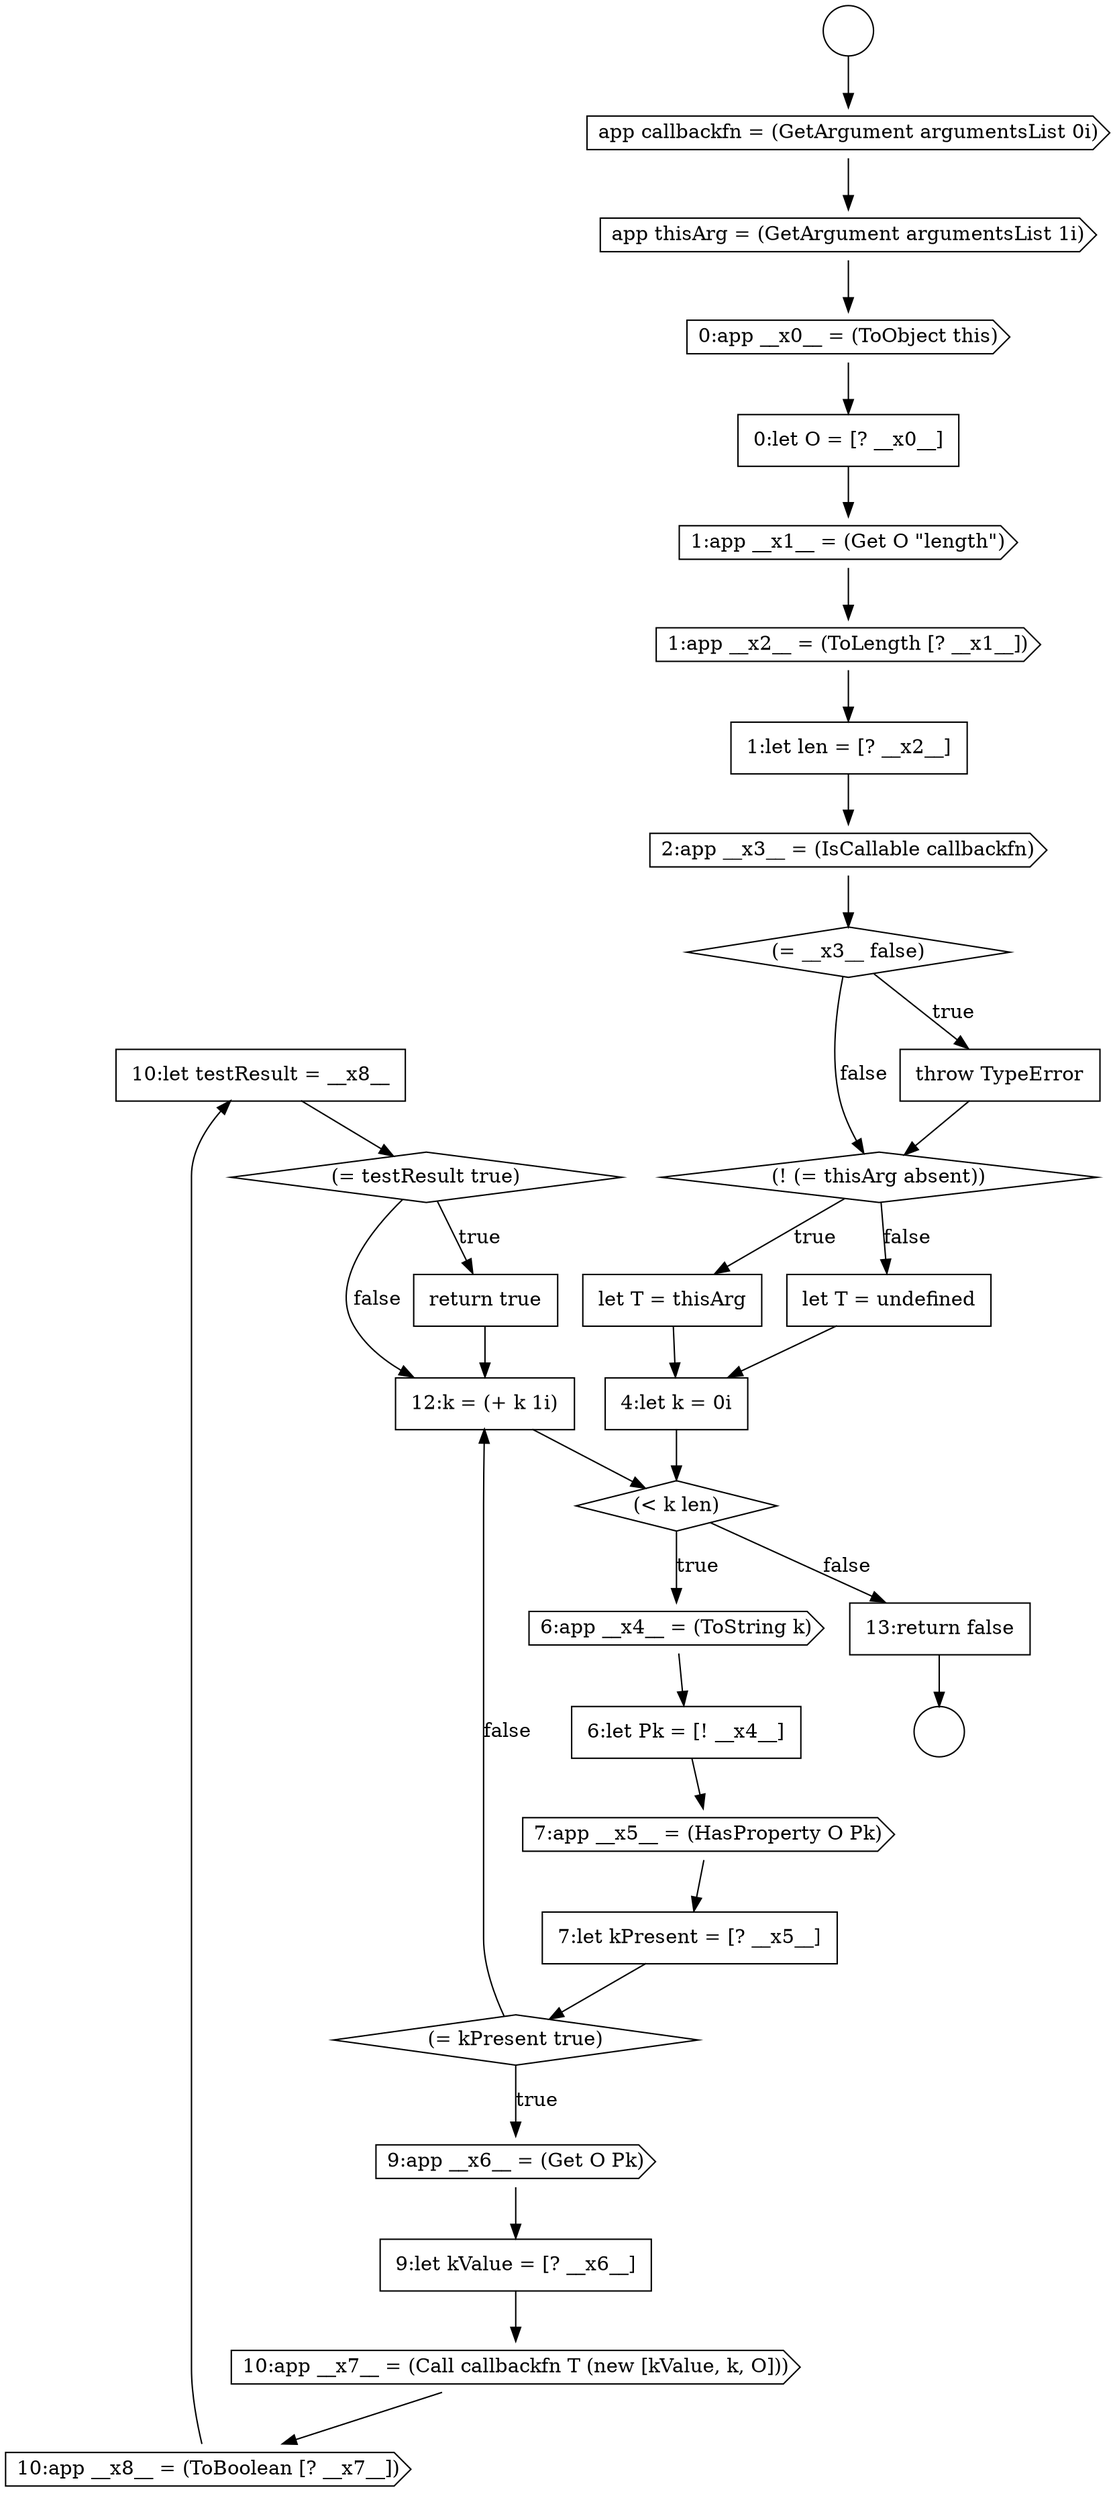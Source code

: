 digraph {
  node15380 [shape=none, margin=0, label=<<font color="black">
    <table border="0" cellborder="1" cellspacing="0" cellpadding="10">
      <tr><td align="left">10:let testResult = __x8__</td></tr>
    </table>
  </font>> color="black" fillcolor="white" style=filled]
  node15361 [shape=cds, label=<<font color="black">1:app __x2__ = (ToLength [? __x1__])</font>> color="black" fillcolor="white" style=filled]
  node15372 [shape=none, margin=0, label=<<font color="black">
    <table border="0" cellborder="1" cellspacing="0" cellpadding="10">
      <tr><td align="left">6:let Pk = [! __x4__]</td></tr>
    </table>
  </font>> color="black" fillcolor="white" style=filled]
  node15373 [shape=cds, label=<<font color="black">7:app __x5__ = (HasProperty O Pk)</font>> color="black" fillcolor="white" style=filled]
  node15363 [shape=cds, label=<<font color="black">2:app __x3__ = (IsCallable callbackfn)</font>> color="black" fillcolor="white" style=filled]
  node15382 [shape=none, margin=0, label=<<font color="black">
    <table border="0" cellborder="1" cellspacing="0" cellpadding="10">
      <tr><td align="left">return true</td></tr>
    </table>
  </font>> color="black" fillcolor="white" style=filled]
  node15367 [shape=none, margin=0, label=<<font color="black">
    <table border="0" cellborder="1" cellspacing="0" cellpadding="10">
      <tr><td align="left">let T = thisArg</td></tr>
    </table>
  </font>> color="black" fillcolor="white" style=filled]
  node15378 [shape=cds, label=<<font color="black">10:app __x7__ = (Call callbackfn T (new [kValue, k, O]))</font>> color="black" fillcolor="white" style=filled]
  node15355 [shape=circle label=" " color="black" fillcolor="white" style=filled]
  node15375 [shape=diamond, label=<<font color="black">(= kPresent true)</font>> color="black" fillcolor="white" style=filled]
  node15370 [shape=diamond, label=<<font color="black">(&lt; k len)</font>> color="black" fillcolor="white" style=filled]
  node15358 [shape=cds, label=<<font color="black">0:app __x0__ = (ToObject this)</font>> color="black" fillcolor="white" style=filled]
  node15362 [shape=none, margin=0, label=<<font color="black">
    <table border="0" cellborder="1" cellspacing="0" cellpadding="10">
      <tr><td align="left">1:let len = [? __x2__]</td></tr>
    </table>
  </font>> color="black" fillcolor="white" style=filled]
  node15381 [shape=diamond, label=<<font color="black">(= testResult true)</font>> color="black" fillcolor="white" style=filled]
  node15357 [shape=cds, label=<<font color="black">app thisArg = (GetArgument argumentsList 1i)</font>> color="black" fillcolor="white" style=filled]
  node15384 [shape=none, margin=0, label=<<font color="black">
    <table border="0" cellborder="1" cellspacing="0" cellpadding="10">
      <tr><td align="left">13:return false</td></tr>
    </table>
  </font>> color="black" fillcolor="white" style=filled]
  node15365 [shape=none, margin=0, label=<<font color="black">
    <table border="0" cellborder="1" cellspacing="0" cellpadding="10">
      <tr><td align="left">throw TypeError</td></tr>
    </table>
  </font>> color="black" fillcolor="white" style=filled]
  node15360 [shape=cds, label=<<font color="black">1:app __x1__ = (Get O &quot;length&quot;)</font>> color="black" fillcolor="white" style=filled]
  node15379 [shape=cds, label=<<font color="black">10:app __x8__ = (ToBoolean [? __x7__])</font>> color="black" fillcolor="white" style=filled]
  node15364 [shape=diamond, label=<<font color="black">(= __x3__ false)</font>> color="black" fillcolor="white" style=filled]
  node15383 [shape=none, margin=0, label=<<font color="black">
    <table border="0" cellborder="1" cellspacing="0" cellpadding="10">
      <tr><td align="left">12:k = (+ k 1i)</td></tr>
    </table>
  </font>> color="black" fillcolor="white" style=filled]
  node15368 [shape=none, margin=0, label=<<font color="black">
    <table border="0" cellborder="1" cellspacing="0" cellpadding="10">
      <tr><td align="left">let T = undefined</td></tr>
    </table>
  </font>> color="black" fillcolor="white" style=filled]
  node15369 [shape=none, margin=0, label=<<font color="black">
    <table border="0" cellborder="1" cellspacing="0" cellpadding="10">
      <tr><td align="left">4:let k = 0i</td></tr>
    </table>
  </font>> color="black" fillcolor="white" style=filled]
  node15354 [shape=circle label=" " color="black" fillcolor="white" style=filled]
  node15374 [shape=none, margin=0, label=<<font color="black">
    <table border="0" cellborder="1" cellspacing="0" cellpadding="10">
      <tr><td align="left">7:let kPresent = [? __x5__]</td></tr>
    </table>
  </font>> color="black" fillcolor="white" style=filled]
  node15377 [shape=none, margin=0, label=<<font color="black">
    <table border="0" cellborder="1" cellspacing="0" cellpadding="10">
      <tr><td align="left">9:let kValue = [? __x6__]</td></tr>
    </table>
  </font>> color="black" fillcolor="white" style=filled]
  node15366 [shape=diamond, label=<<font color="black">(! (= thisArg absent))</font>> color="black" fillcolor="white" style=filled]
  node15371 [shape=cds, label=<<font color="black">6:app __x4__ = (ToString k)</font>> color="black" fillcolor="white" style=filled]
  node15356 [shape=cds, label=<<font color="black">app callbackfn = (GetArgument argumentsList 0i)</font>> color="black" fillcolor="white" style=filled]
  node15376 [shape=cds, label=<<font color="black">9:app __x6__ = (Get O Pk)</font>> color="black" fillcolor="white" style=filled]
  node15359 [shape=none, margin=0, label=<<font color="black">
    <table border="0" cellborder="1" cellspacing="0" cellpadding="10">
      <tr><td align="left">0:let O = [? __x0__]</td></tr>
    </table>
  </font>> color="black" fillcolor="white" style=filled]
  node15358 -> node15359 [ color="black"]
  node15362 -> node15363 [ color="black"]
  node15373 -> node15374 [ color="black"]
  node15366 -> node15367 [label=<<font color="black">true</font>> color="black"]
  node15366 -> node15368 [label=<<font color="black">false</font>> color="black"]
  node15371 -> node15372 [ color="black"]
  node15375 -> node15376 [label=<<font color="black">true</font>> color="black"]
  node15375 -> node15383 [label=<<font color="black">false</font>> color="black"]
  node15363 -> node15364 [ color="black"]
  node15354 -> node15356 [ color="black"]
  node15383 -> node15370 [ color="black"]
  node15369 -> node15370 [ color="black"]
  node15368 -> node15369 [ color="black"]
  node15382 -> node15383 [ color="black"]
  node15372 -> node15373 [ color="black"]
  node15361 -> node15362 [ color="black"]
  node15364 -> node15365 [label=<<font color="black">true</font>> color="black"]
  node15364 -> node15366 [label=<<font color="black">false</font>> color="black"]
  node15384 -> node15355 [ color="black"]
  node15378 -> node15379 [ color="black"]
  node15357 -> node15358 [ color="black"]
  node15379 -> node15380 [ color="black"]
  node15360 -> node15361 [ color="black"]
  node15376 -> node15377 [ color="black"]
  node15377 -> node15378 [ color="black"]
  node15381 -> node15382 [label=<<font color="black">true</font>> color="black"]
  node15381 -> node15383 [label=<<font color="black">false</font>> color="black"]
  node15356 -> node15357 [ color="black"]
  node15370 -> node15371 [label=<<font color="black">true</font>> color="black"]
  node15370 -> node15384 [label=<<font color="black">false</font>> color="black"]
  node15359 -> node15360 [ color="black"]
  node15374 -> node15375 [ color="black"]
  node15365 -> node15366 [ color="black"]
  node15367 -> node15369 [ color="black"]
  node15380 -> node15381 [ color="black"]
}
